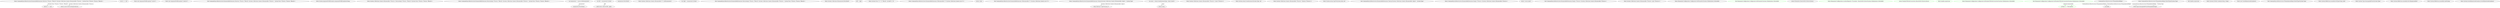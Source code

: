 digraph  {
n0 [cluster="CommandLine.Infrastructure.EnumerableExtensions.Pairwise<TSource, TResult>(System.Collections.Generic.IEnumerable<TSource>, System.Func<TSource, TSource, TResult>)", label="Entry CommandLine.Infrastructure.EnumerableExtensions.Pairwise<TSource, TResult>(System.Collections.Generic.IEnumerable<TSource>, System.Func<TSource, TSource, TResult>)", span="10-10"];
n1 [cluster="CommandLine.Infrastructure.EnumerableExtensions.Pairwise<TSource, TResult>(System.Collections.Generic.IEnumerable<TSource>, System.Func<TSource, TSource, TResult>)", label="source == null", span="12-12"];
n3 [cluster="CommandLine.Infrastructure.EnumerableExtensions.Pairwise<TSource, TResult>(System.Collections.Generic.IEnumerable<TSource>, System.Func<TSource, TSource, TResult>)", label="selector == null", span="13-13"];
n5 [cluster="CommandLine.Infrastructure.EnumerableExtensions.Pairwise<TSource, TResult>(System.Collections.Generic.IEnumerable<TSource>, System.Func<TSource, TSource, TResult>)", label="return source.PairwiseImpl(selector);", span="15-15"];
n2 [cluster="CommandLine.Infrastructure.EnumerableExtensions.Pairwise<TSource, TResult>(System.Collections.Generic.IEnumerable<TSource>, System.Func<TSource, TSource, TResult>)", label="throw new ArgumentNullException(''source'');", span="12-12"];
n4 [cluster="CommandLine.Infrastructure.EnumerableExtensions.Pairwise<TSource, TResult>(System.Collections.Generic.IEnumerable<TSource>, System.Func<TSource, TSource, TResult>)", label="throw new ArgumentNullException(''selector'');", span="13-13"];
n6 [cluster="CommandLine.Infrastructure.EnumerableExtensions.Pairwise<TSource, TResult>(System.Collections.Generic.IEnumerable<TSource>, System.Func<TSource, TSource, TResult>)", label="Exit CommandLine.Infrastructure.EnumerableExtensions.Pairwise<TSource, TResult>(System.Collections.Generic.IEnumerable<TSource>, System.Func<TSource, TSource, TResult>)", span="10-10"];
n7 [cluster="System.ArgumentNullException.ArgumentNullException(string)", label="Entry System.ArgumentNullException.ArgumentNullException(string)", span="0-0"];
n8 [cluster="System.Collections.Generic.IEnumerable<TSource>.PairwiseImpl<TSource, TResult>(System.Func<TSource, TSource, TResult>)", label="Entry System.Collections.Generic.IEnumerable<TSource>.PairwiseImpl<TSource, TResult>(System.Func<TSource, TSource, TResult>)", span="18-18"];
n9 [cluster="CommandLine.Infrastructure.EnumerableExtensions.PairwiseImpl<TSource, TResult>(System.Collections.Generic.IEnumerable<TSource>, System.Func<TSource, TSource, TResult>)", label="Entry CommandLine.Infrastructure.EnumerableExtensions.PairwiseImpl<TSource, TResult>(System.Collections.Generic.IEnumerable<TSource>, System.Func<TSource, TSource, TResult>)", span="18-18"];
n10 [cluster="CommandLine.Infrastructure.EnumerableExtensions.PairwiseImpl<TSource, TResult>(System.Collections.Generic.IEnumerable<TSource>, System.Func<TSource, TSource, TResult>)", label="var enumerator = source.GetEnumerator()", span="20-20"];
n15 [cluster="CommandLine.Infrastructure.EnumerableExtensions.PairwiseImpl<TSource, TResult>(System.Collections.Generic.IEnumerable<TSource>, System.Func<TSource, TSource, TResult>)", label="yield return selector(left, right);", span="29-29"];
n11 [cluster="CommandLine.Infrastructure.EnumerableExtensions.PairwiseImpl<TSource, TResult>(System.Collections.Generic.IEnumerable<TSource>, System.Func<TSource, TSource, TResult>)", label="enumerator.MoveNext()", span="22-22"];
n18 [cluster="System.Collections.Generic.IEnumerable<T>.GetEnumerator()", label="Entry System.Collections.Generic.IEnumerable<T>.GetEnumerator()", span="0-0"];
n12 [cluster="CommandLine.Infrastructure.EnumerableExtensions.PairwiseImpl<TSource, TResult>(System.Collections.Generic.IEnumerable<TSource>, System.Func<TSource, TSource, TResult>)", label="var left = enumerator.Current", span="24-24"];
n13 [cluster="CommandLine.Infrastructure.EnumerableExtensions.PairwiseImpl<TSource, TResult>(System.Collections.Generic.IEnumerable<TSource>, System.Func<TSource, TSource, TResult>)", label="enumerator.MoveNext()", span="26-26"];
n14 [cluster="CommandLine.Infrastructure.EnumerableExtensions.PairwiseImpl<TSource, TResult>(System.Collections.Generic.IEnumerable<TSource>, System.Func<TSource, TSource, TResult>)", label="var right = enumerator.Current", span="28-28"];
n17 [cluster="CommandLine.Infrastructure.EnumerableExtensions.PairwiseImpl<TSource, TResult>(System.Collections.Generic.IEnumerable<TSource>, System.Func<TSource, TSource, TResult>)", label="Exit CommandLine.Infrastructure.EnumerableExtensions.PairwiseImpl<TSource, TResult>(System.Collections.Generic.IEnumerable<TSource>, System.Func<TSource, TSource, TResult>)", span="18-18"];
n19 [cluster="System.Collections.IEnumerator.MoveNext()", label="Entry System.Collections.IEnumerator.MoveNext()", span="0-0"];
n16 [cluster="CommandLine.Infrastructure.EnumerableExtensions.PairwiseImpl<TSource, TResult>(System.Collections.Generic.IEnumerable<TSource>, System.Func<TSource, TSource, TResult>)", label="left = right", span="30-30"];
n20 [cluster="System.Func<T1, T2, TResult>.Invoke(T1, T2)", label="Entry System.Func<T1, T2, TResult>.Invoke(T1, T2)", span="0-0"];
n21 [cluster="CommandLine.Infrastructure.EnumerableExtensions.ToEnumerable<T>(System.Collections.Generic.List<T>)", label="Entry CommandLine.Infrastructure.EnumerableExtensions.ToEnumerable<T>(System.Collections.Generic.List<T>)", span="61-61"];
n22 [cluster="CommandLine.Infrastructure.EnumerableExtensions.ToEnumerable<T>(System.Collections.Generic.List<T>)", label="return value;", span="63-63"];
n23 [cluster="CommandLine.Infrastructure.EnumerableExtensions.ToEnumerable<T>(System.Collections.Generic.List<T>)", label="Exit CommandLine.Infrastructure.EnumerableExtensions.ToEnumerable<T>(System.Collections.Generic.List<T>)", span="61-61"];
n24 [cluster="CommandLine.Infrastructure.EnumerableExtensions.ToArray(System.Collections.Generic.IEnumerable<object>, System.Type)", label="Entry CommandLine.Infrastructure.EnumerableExtensions.ToArray(System.Collections.Generic.IEnumerable<object>, System.Type)", span="66-66"];
n25 [cluster="CommandLine.Infrastructure.EnumerableExtensions.ToArray(System.Collections.Generic.IEnumerable<object>, System.Type)", label="var array = Array.CreateInstance(type, value.Count())", span="68-68"];
n26 [cluster="CommandLine.Infrastructure.EnumerableExtensions.ToArray(System.Collections.Generic.IEnumerable<object>, System.Type)", label="value.ToArray().CopyTo(array, 0)", span="69-69"];
n29 [cluster="System.Collections.Generic.IEnumerable<TSource>.Count<TSource>()", label="Entry System.Collections.Generic.IEnumerable<TSource>.Count<TSource>()", span="0-0"];
n30 [cluster="System.Array.CreateInstance(System.Type, int)", label="Entry System.Array.CreateInstance(System.Type, int)", span="0-0"];
n27 [cluster="CommandLine.Infrastructure.EnumerableExtensions.ToArray(System.Collections.Generic.IEnumerable<object>, System.Type)", label="return array;", span="70-70"];
n31 [cluster="System.Collections.Generic.IEnumerable<TSource>.ToArray<TSource>()", label="Entry System.Collections.Generic.IEnumerable<TSource>.ToArray<TSource>()", span="0-0"];
n32 [cluster="System.Array.CopyTo(System.Array, int)", label="Entry System.Array.CopyTo(System.Array, int)", span="0-0"];
n28 [cluster="CommandLine.Infrastructure.EnumerableExtensions.ToArray(System.Collections.Generic.IEnumerable<object>, System.Type)", label="Exit CommandLine.Infrastructure.EnumerableExtensions.ToArray(System.Collections.Generic.IEnumerable<object>, System.Type)", span="66-66"];
n33 [cluster="CommandLine.Infrastructure.EnumerableExtensions.Empty<TSource>(System.Collections.Generic.IEnumerable<TSource>)", label="Entry CommandLine.Infrastructure.EnumerableExtensions.Empty<TSource>(System.Collections.Generic.IEnumerable<TSource>)", span="73-73"];
n34 [cluster="CommandLine.Infrastructure.EnumerableExtensions.Empty<TSource>(System.Collections.Generic.IEnumerable<TSource>)", label="return !source.Any();", span="75-75"];
n35 [cluster="CommandLine.Infrastructure.EnumerableExtensions.Empty<TSource>(System.Collections.Generic.IEnumerable<TSource>)", label="Exit CommandLine.Infrastructure.EnumerableExtensions.Empty<TSource>(System.Collections.Generic.IEnumerable<TSource>)", span="73-73"];
n36 [cluster="System.Collections.Generic.IEnumerable<TSource>.Any<TSource>()", label="Entry System.Collections.Generic.IEnumerable<TSource>.Any<TSource>()", span="0-0"];
m0_0 [cluster="Humanizer.Configuration.Configurator.GetFormatter(System.Globalization.CultureInfo)", file="NameLookup.cs", label="Entry Humanizer.Configuration.Configurator.GetFormatter(System.Globalization.CultureInfo)", span="66-66"];
m0_2 [cluster="Humanizer.Configuration.Configurator.GetFormatter(System.Globalization.CultureInfo)", color=green, community=0, file="NameLookup.cs", label="Exit Humanizer.Configuration.Configurator.GetFormatter(System.Globalization.CultureInfo)", prediction=0, span="66-66"];
m0_1 [cluster="Humanizer.Configuration.Configurator.GetFormatter(System.Globalization.CultureInfo)", file="NameLookup.cs", label="return Formatters.ResolveForCulture(culture);", span="68-68"];
m0_3 [cluster="Humanizer.Configuration.LocaliserRegistry<TLocaliser>.ResolveForCulture(System.Globalization.CultureInfo)", color=green, community=0, file="NameLookup.cs", label="Entry Humanizer.Configuration.LocaliserRegistry<TLocaliser>.ResolveForCulture(System.Globalization.CultureInfo)", prediction=1, span="46-46"];
m0_5 [cluster="Humanizer.Configuration.Configurator.GetNumberToWordsConverter(System.Globalization.CultureInfo)", color=green, community=0, file="NameLookup.cs", label="return NumberToWordsConverters.ResolveForCulture(culture);", prediction=2, span="77-77"];
m0_7 [cluster="lambda expression", color=green, community=0, file="NameLookup.cs", label="Entry lambda expression", prediction=3, span="111-111"];
m0_4 [cluster="Humanizer.Configuration.Configurator.GetNumberToWordsConverter(System.Globalization.CultureInfo)", color=green, community=0, file="NameLookup.cs", label="Entry Humanizer.Configuration.Configurator.GetNumberToWordsConverter(System.Globalization.CultureInfo)", prediction=4, span="75-75"];
m0_6 [cluster="Humanizer.Configuration.Configurator.GetNumberToWordsConverter(System.Globalization.CultureInfo)", color=green, community=0, file="NameLookup.cs", label="Exit Humanizer.Configuration.Configurator.GetNumberToWordsConverter(System.Globalization.CultureInfo)", prediction=5, span="75-75"];
m0_8 [cluster="lambda expression", color=green, community=0, file="NameLookup.cs", label="p.Name == ''Description''", prediction=5, span="111-111"];
m0_9 [cluster="lambda expression", file="NameLookup.cs", label="Exit lambda expression", span="111-111"];
m0_11 [cluster="System.IO.Path.Combine(string, string)", file="NameLookup.cs", label="Entry System.IO.Path.Combine(string, string)", span="0-0"];
m0_14 [cluster="CommandLine.Infrastructure.FSharpOptionHelper.MatchType(System.Type)", file="NameLookup.cs", label="Entry CommandLine.Infrastructure.FSharpOptionHelper.MatchType(System.Type)", span="34-34"];
m0_15 [cluster="CommandLine.Infrastructure.FSharpOptionHelper.MatchType(System.Type)", file="NameLookup.cs", label="!Available", span="36-36"];
m0_17 [cluster="CommandLine.Infrastructure.FSharpOptionHelper.MatchType(System.Type)", file="NameLookup.cs", label="return type.IsAssignableFrom(fsharpOptionType);", span="40-40"];
m0_16 [cluster="CommandLine.Infrastructure.FSharpOptionHelper.MatchType(System.Type)", file="NameLookup.cs", label="throw new InvalidOperationException();", span="38-38"];
m0_18 [cluster="CommandLine.Infrastructure.FSharpOptionHelper.MatchType(System.Type)", file="NameLookup.cs", label="Exit CommandLine.Infrastructure.FSharpOptionHelper.MatchType(System.Type)", span="34-34"];
m0_13 [cluster="System.Reflection.Assembly.GetType(string, bool)", file="NameLookup.cs", label="Entry System.Reflection.Assembly.GetType(string, bool)", span="0-0"];
m0_20 [cluster="System.Type.IsAssignableFrom(System.Type)", file="NameLookup.cs", label="Entry System.Type.IsAssignableFrom(System.Type)", span="0-0"];
m0_10 [cluster="System.Reflection.Assembly.GetCallingAssembly()", file="NameLookup.cs", label="Entry System.Reflection.Assembly.GetCallingAssembly()", span="0-0"];
m0_12 [cluster="System.Reflection.Assembly.Load(string)", file="NameLookup.cs", label="Entry System.Reflection.Assembly.Load(string)", span="0-0"];
m0_19 [cluster="System.InvalidOperationException.InvalidOperationException()", file="NameLookup.cs", label="Entry System.InvalidOperationException.InvalidOperationException()", span="0-0"];
m0_21 [file="NameLookup.cs", label="CommandLine.Infrastructure.FSharpOptionHelper", span=""];
n0 -> n3  [color=darkseagreen4, key=1, label="System.Func<TSource, TSource, TResult>", style=dashed];
n0 -> n5  [color=darkseagreen4, key=1, label="System.Collections.Generic.IEnumerable<TSource>", style=dashed];
n10 -> n13  [color=darkseagreen4, key=1, label=enumerator, style=dashed];
n12 -> n15  [color=darkseagreen4, key=1, label=left, style=dashed];
n24 -> n26  [color=darkseagreen4, key=1, label="System.Collections.Generic.IEnumerable<object>", style=dashed];
n25 -> n27  [color=darkseagreen4, key=1, label=array, style=dashed];
m0_6 -> m0_8  [color=green, key=1, label=fsharpCoreAssembly, style=dashed];
m0_14 -> m0_17  [color=darkseagreen4, key=1, label="System.Type", style=dashed];
m0_21 -> m0_8  [color=green, key=1, label="CommandLine.Infrastructure.FSharpOptionHelper", style=dashed];
m0_21 -> m0_15  [color=darkseagreen4, key=1, label="CommandLine.Infrastructure.FSharpOptionHelper", style=dashed];
m0_21 -> m0_17  [color=darkseagreen4, key=1, label="CommandLine.Infrastructure.FSharpOptionHelper", style=dashed];
}
